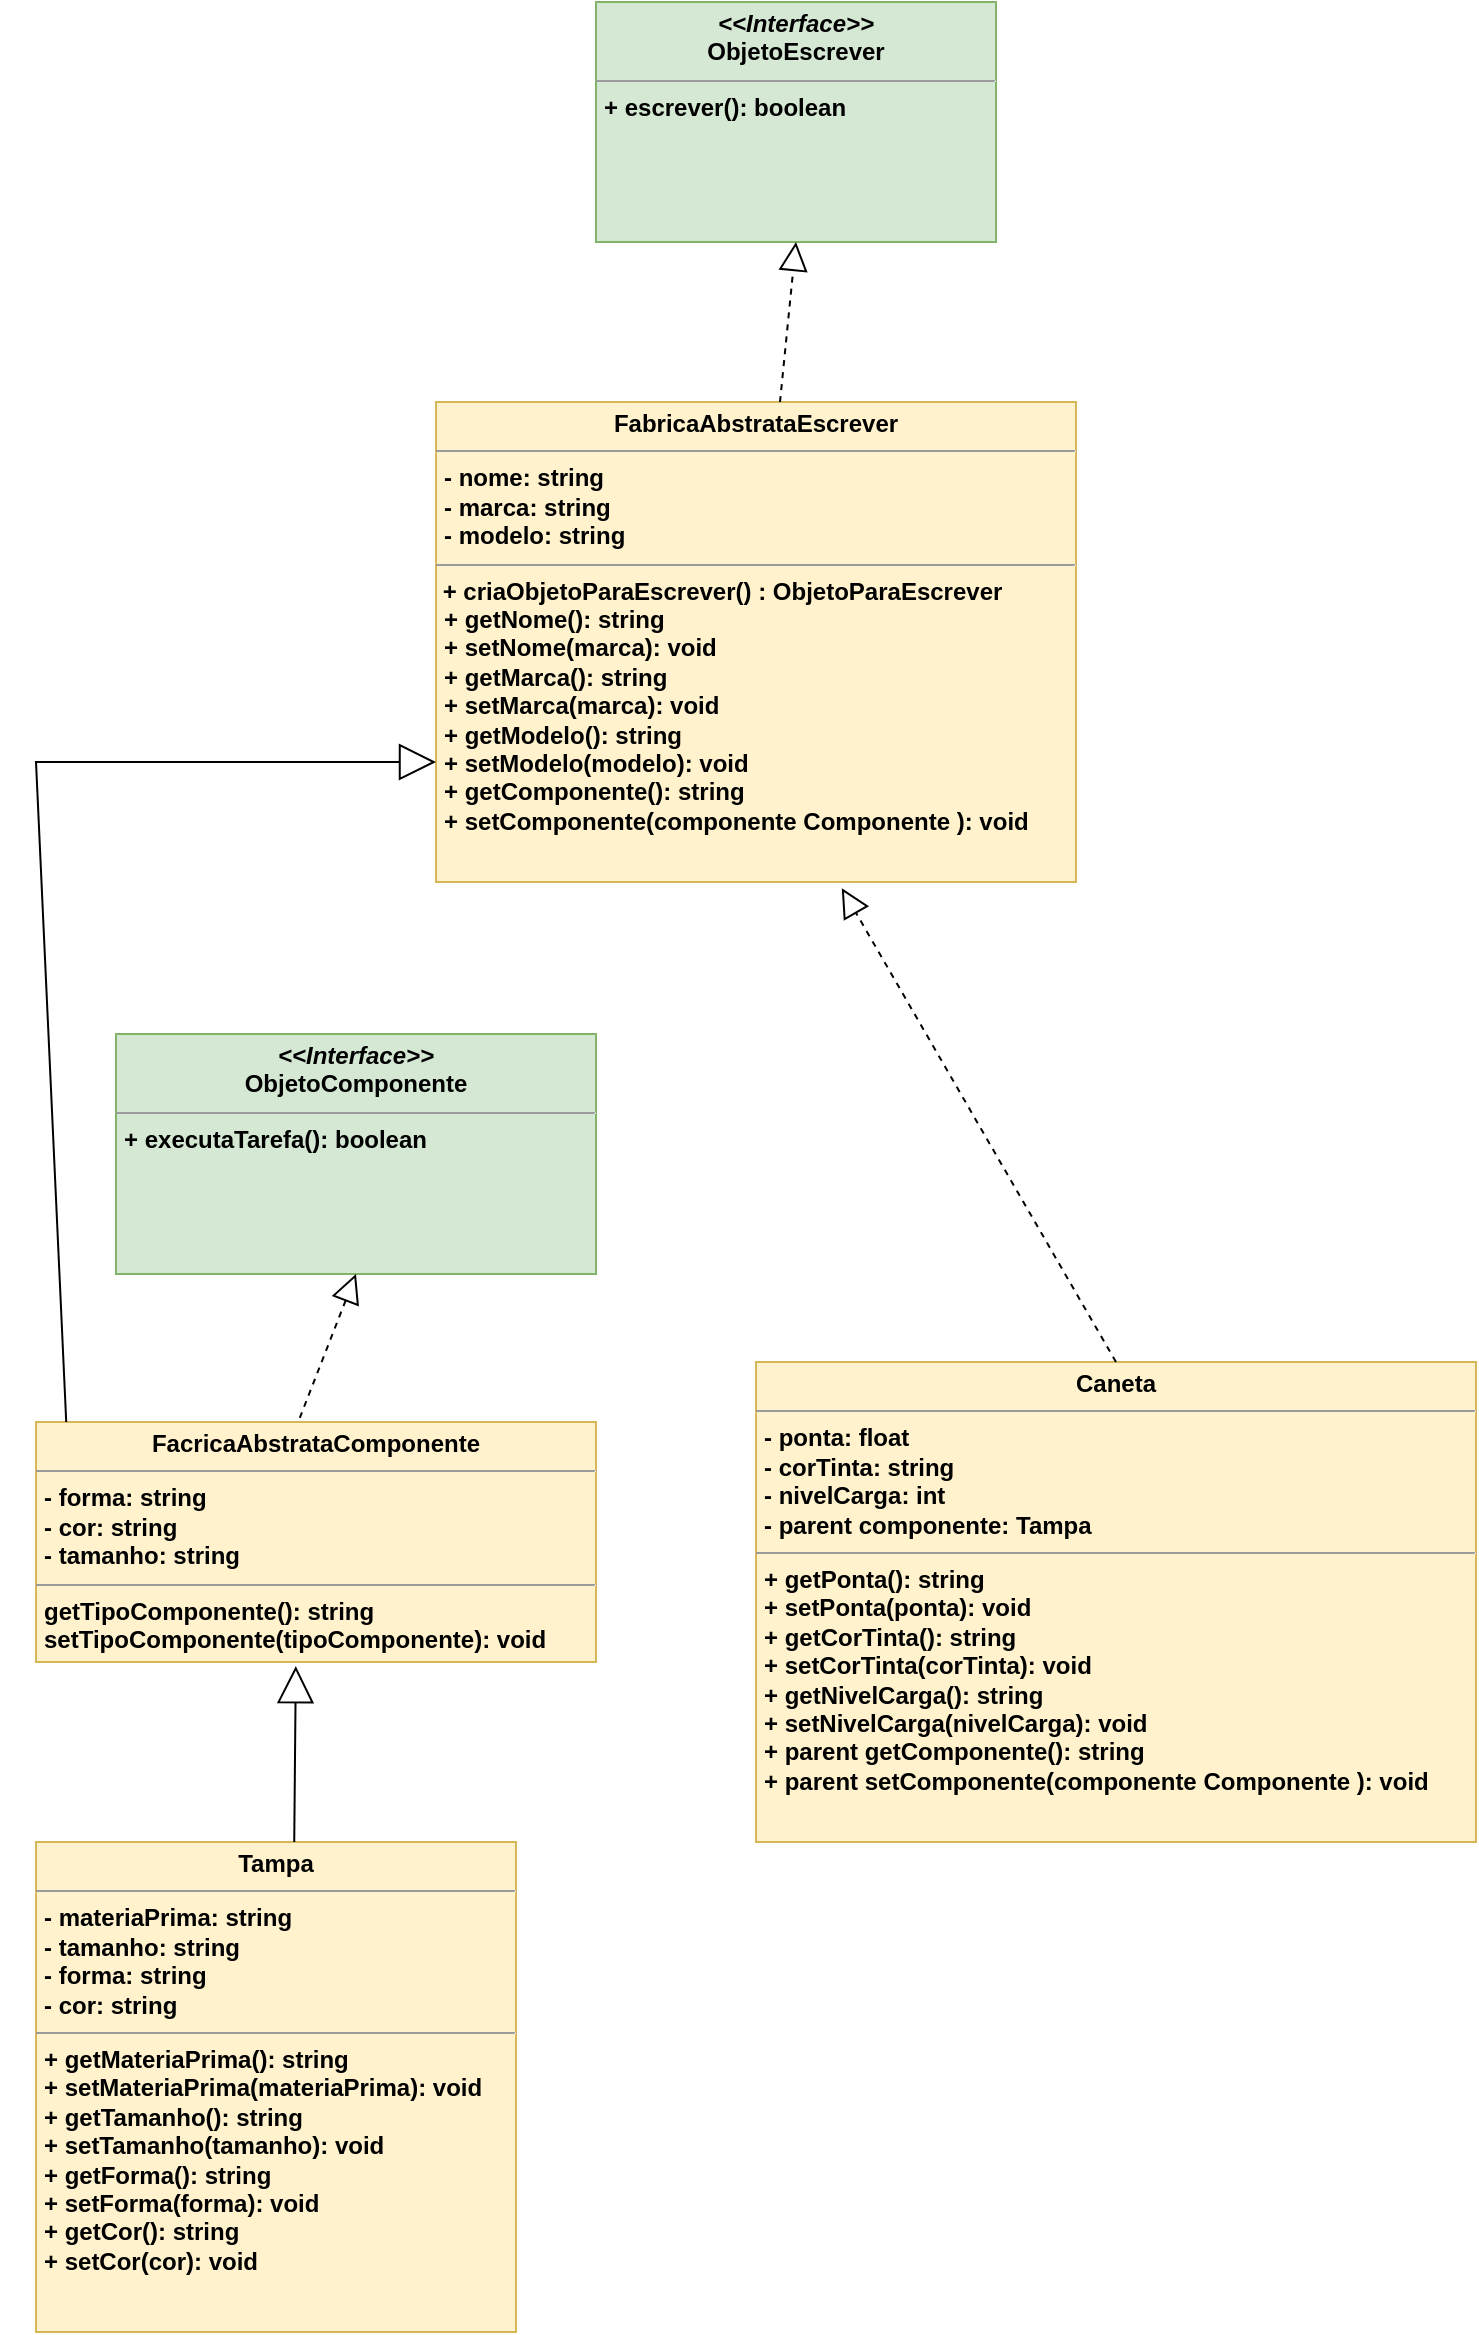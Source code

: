 <mxfile version="21.6.2" type="device">
  <diagram name="Página-1" id="fugrCPwhmp6wiOLAwd_q">
    <mxGraphModel dx="1379" dy="1965" grid="1" gridSize="10" guides="1" tooltips="1" connect="1" arrows="1" fold="1" page="1" pageScale="1" pageWidth="827" pageHeight="1169" math="0" shadow="0">
      <root>
        <mxCell id="0" />
        <mxCell id="1" parent="0" />
        <mxCell id="nKnQd_wgZkz4WcUqPOvq-1" value="&lt;p style=&quot;margin:0px;margin-top:4px;text-align:center;&quot;&gt;&lt;b&gt;&lt;i&gt;&amp;lt;&amp;lt;Interface&amp;gt;&amp;gt;&lt;/i&gt;&lt;br&gt;ObjetoEscrever&lt;/b&gt;&lt;/p&gt;&lt;hr size=&quot;1&quot;&gt;&lt;p style=&quot;margin:0px;margin-left:4px;&quot;&gt;&lt;b&gt;+ escrever(): boolean&lt;br&gt;&lt;br&gt;&lt;/b&gt;&lt;/p&gt;" style="verticalAlign=top;align=left;overflow=fill;fontSize=12;fontFamily=Helvetica;html=1;whiteSpace=wrap;fillColor=#d5e8d4;strokeColor=#82b366;" vertex="1" parent="1">
          <mxGeometry x="320" y="-1160" width="200" height="120" as="geometry" />
        </mxCell>
        <mxCell id="nKnQd_wgZkz4WcUqPOvq-2" value="&lt;p style=&quot;margin:0px;margin-top:4px;text-align:center;&quot;&gt;&lt;b&gt;FabricaAbstrataEscrever&lt;/b&gt;&lt;/p&gt;&lt;hr size=&quot;1&quot;&gt;&lt;p style=&quot;border-color: var(--border-color); margin: 0px 0px 0px 4px;&quot;&gt;&lt;b style=&quot;background-color: initial;&quot;&gt;- nome: string&lt;/b&gt;&lt;/p&gt;&lt;p style=&quot;border-color: var(--border-color); margin: 0px 0px 0px 4px;&quot;&gt;&lt;b style=&quot;background-color: initial;&quot;&gt;- marca: string&lt;/b&gt;&lt;br&gt;&lt;/p&gt;&lt;p style=&quot;border-color: var(--border-color); margin: 0px 0px 0px 4px;&quot;&gt;&lt;b style=&quot;background-color: initial;&quot;&gt;- modelo: string&lt;/b&gt;&lt;/p&gt;&lt;hr size=&quot;1&quot;&gt;&amp;nbsp;&lt;b&gt;+ criaObjetoParaEscrever() : ObjetoParaEscrever&lt;/b&gt;&amp;nbsp;&lt;br&gt;&lt;p style=&quot;border-color: var(--border-color); margin: 0px 0px 0px 4px;&quot;&gt;&lt;b style=&quot;border-color: var(--border-color); background-color: initial;&quot;&gt;+ getNome(): string&lt;/b&gt;&lt;br style=&quot;border-color: var(--border-color);&quot;&gt;&lt;/p&gt;&lt;p style=&quot;border-color: var(--border-color); margin: 0px 0px 0px 4px;&quot;&gt;&lt;b style=&quot;border-color: var(--border-color);&quot;&gt;+ setNome(marca): void&lt;/b&gt;&lt;/p&gt;&lt;p style=&quot;margin:0px;margin-left:4px;&quot;&gt;&lt;b style=&quot;background-color: initial;&quot;&gt;+ getMarca(): string&lt;/b&gt;&lt;br&gt;&lt;/p&gt;&lt;p style=&quot;margin:0px;margin-left:4px;&quot;&gt;&lt;b&gt;+ setMarca(marca): void&lt;/b&gt;&lt;/p&gt;&lt;p style=&quot;border-color: var(--border-color); margin: 0px 0px 0px 4px;&quot;&gt;&lt;b&gt;+ getModelo(): string&lt;/b&gt;&lt;/p&gt;&lt;p style=&quot;border-color: var(--border-color); margin: 0px 0px 0px 4px;&quot;&gt;&lt;b&gt;+ setModelo(modelo): void&lt;/b&gt;&lt;/p&gt;&lt;p style=&quot;border-color: var(--border-color); margin: 0px 0px 0px 4px;&quot;&gt;&lt;b style=&quot;background-color: initial;&quot;&gt;+ getComponente(): string&lt;/b&gt;&lt;br&gt;&lt;/p&gt;&lt;p style=&quot;border-color: var(--border-color); margin: 0px 0px 0px 4px;&quot;&gt;&lt;b&gt;+ setComponente(componente Componente&amp;nbsp;&lt;/b&gt;&lt;b style=&quot;background-color: initial;&quot;&gt;): void&lt;/b&gt;&lt;/p&gt;&lt;p style=&quot;border-color: var(--border-color); margin: 0px 0px 0px 4px;&quot;&gt;&lt;b&gt;&lt;br style=&quot;border-color: var(--border-color);&quot;&gt;&lt;/b&gt;&lt;/p&gt;&lt;p style=&quot;border-color: var(--border-color); margin: 0px 0px 0px 4px;&quot;&gt;&lt;b&gt;&lt;br&gt;&lt;/b&gt;&lt;/p&gt;&lt;p style=&quot;border-color: var(--border-color); margin: 0px 0px 0px 4px;&quot;&gt;&lt;b&gt;&lt;br&gt;&lt;/b&gt;&lt;/p&gt;&lt;p style=&quot;border-color: var(--border-color); margin: 0px 0px 0px 4px;&quot;&gt;&lt;b&gt;&lt;br style=&quot;border-color: var(--border-color);&quot;&gt;&lt;/b&gt;&lt;/p&gt;&lt;p style=&quot;border-color: var(--border-color); margin: 0px 0px 0px 4px;&quot;&gt;&lt;br style=&quot;border-color: var(--border-color);&quot;&gt;&lt;/p&gt;" style="verticalAlign=top;align=left;overflow=fill;fontSize=12;fontFamily=Helvetica;html=1;whiteSpace=wrap;fillColor=#fff2cc;strokeColor=#d6b656;" vertex="1" parent="1">
          <mxGeometry x="240" y="-960" width="320" height="240" as="geometry" />
        </mxCell>
        <mxCell id="nKnQd_wgZkz4WcUqPOvq-3" value="" style="endArrow=block;dashed=1;endFill=0;endSize=12;html=1;rounded=0;entryX=0.5;entryY=1;entryDx=0;entryDy=0;" edge="1" parent="1" source="nKnQd_wgZkz4WcUqPOvq-2" target="nKnQd_wgZkz4WcUqPOvq-1">
          <mxGeometry width="160" relative="1" as="geometry">
            <mxPoint x="334" y="-1030" as="sourcePoint" />
            <mxPoint x="390" y="-1000" as="targetPoint" />
          </mxGeometry>
        </mxCell>
        <mxCell id="nKnQd_wgZkz4WcUqPOvq-4" value="&lt;p style=&quot;margin:0px;margin-top:4px;text-align:center;&quot;&gt;&lt;b&gt;Caneta&lt;/b&gt;&lt;/p&gt;&lt;hr size=&quot;1&quot;&gt;&lt;p style=&quot;border-color: var(--border-color); margin: 0px 0px 0px 4px;&quot;&gt;&lt;b&gt;- ponta: float&lt;/b&gt;&lt;/p&gt;&lt;p style=&quot;border-color: var(--border-color); margin: 0px 0px 0px 4px;&quot;&gt;&lt;b&gt;- corTinta: string&lt;/b&gt;&lt;/p&gt;&lt;p style=&quot;border-color: var(--border-color); margin: 0px 0px 0px 4px;&quot;&gt;&lt;b&gt;- nivelCarga: int&lt;/b&gt;&lt;/p&gt;&lt;p style=&quot;border-color: var(--border-color); margin: 0px 0px 0px 4px;&quot;&gt;&lt;b&gt;- parent componente: Tampa&lt;/b&gt;&lt;/p&gt;&lt;hr size=&quot;1&quot;&gt;&lt;p style=&quot;margin:0px;margin-left:4px;&quot;&gt;&lt;b style=&quot;background-color: initial;&quot;&gt;+ getPonta(): string&lt;/b&gt;&lt;br&gt;&lt;/p&gt;&lt;p style=&quot;margin:0px;margin-left:4px;&quot;&gt;&lt;b&gt;+ setPonta(ponta): void&lt;/b&gt;&lt;/p&gt;&lt;p style=&quot;border-color: var(--border-color); margin: 0px 0px 0px 4px;&quot;&gt;&lt;b&gt;+ getCorTinta(): string&lt;/b&gt;&lt;/p&gt;&lt;p style=&quot;border-color: var(--border-color); margin: 0px 0px 0px 4px;&quot;&gt;&lt;b&gt;+ setCorTinta(corTinta): void&lt;/b&gt;&lt;/p&gt;&lt;p style=&quot;border-color: var(--border-color); margin: 0px 0px 0px 4px;&quot;&gt;&lt;b&gt;+ getNivelCarga(): string&lt;/b&gt;&lt;/p&gt;&lt;p style=&quot;border-color: var(--border-color); margin: 0px 0px 0px 4px;&quot;&gt;&lt;b&gt;+ setNivelCarga(nivelCarga): void&lt;/b&gt;&lt;/p&gt;&lt;p style=&quot;border-color: var(--border-color); margin: 0px 0px 0px 4px;&quot;&gt;&lt;b&gt;+ parent getComponente(): string&lt;/b&gt;&lt;/p&gt;&lt;p style=&quot;border-color: var(--border-color); margin: 0px 0px 0px 4px;&quot;&gt;&lt;b&gt;+ parent setComponente(componente Componente&amp;nbsp;&lt;/b&gt;&lt;b style=&quot;background-color: initial;&quot;&gt;): void&lt;/b&gt;&lt;/p&gt;&lt;p style=&quot;border-color: var(--border-color); margin: 0px 0px 0px 4px;&quot;&gt;&lt;b&gt;&lt;br style=&quot;border-color: var(--border-color);&quot;&gt;&lt;/b&gt;&lt;/p&gt;&lt;p style=&quot;border-color: var(--border-color); margin: 0px 0px 0px 4px;&quot;&gt;&lt;b&gt;&lt;br&gt;&lt;/b&gt;&lt;/p&gt;&lt;p style=&quot;border-color: var(--border-color); margin: 0px 0px 0px 4px;&quot;&gt;&lt;b&gt;&lt;br&gt;&lt;/b&gt;&lt;/p&gt;&lt;p style=&quot;border-color: var(--border-color); margin: 0px 0px 0px 4px;&quot;&gt;&lt;b&gt;&lt;br style=&quot;border-color: var(--border-color);&quot;&gt;&lt;/b&gt;&lt;/p&gt;&lt;p style=&quot;border-color: var(--border-color); margin: 0px 0px 0px 4px;&quot;&gt;&lt;br style=&quot;border-color: var(--border-color);&quot;&gt;&lt;/p&gt;" style="verticalAlign=top;align=left;overflow=fill;fontSize=12;fontFamily=Helvetica;html=1;whiteSpace=wrap;fillColor=#fff2cc;strokeColor=#d6b656;" vertex="1" parent="1">
          <mxGeometry x="400" y="-480" width="360" height="240" as="geometry" />
        </mxCell>
        <mxCell id="nKnQd_wgZkz4WcUqPOvq-5" value="&lt;p style=&quot;margin:0px;margin-top:4px;text-align:center;&quot;&gt;&lt;b&gt;FacricaAbstrataComponente&lt;/b&gt;&lt;/p&gt;&lt;hr size=&quot;1&quot;&gt;&lt;p style=&quot;margin:0px;margin-left:4px;&quot;&gt;&lt;b&gt;- forma: string&lt;/b&gt;&lt;/p&gt;&lt;p style=&quot;margin:0px;margin-left:4px;&quot;&gt;&lt;b&gt;- cor: string&lt;/b&gt;&lt;/p&gt;&lt;p style=&quot;margin:0px;margin-left:4px;&quot;&gt;&lt;b&gt;- tamanho: string&lt;/b&gt;&lt;/p&gt;&lt;hr size=&quot;1&quot;&gt;&lt;p style=&quot;margin:0px;margin-left:4px;&quot;&gt;&lt;b&gt;getTipoComponente(): string&lt;/b&gt;&lt;/p&gt;&lt;p style=&quot;margin:0px;margin-left:4px;&quot;&gt;&lt;b&gt;setTipoComponente(tipoComponente): void&lt;/b&gt;&lt;/p&gt;" style="verticalAlign=top;align=left;overflow=fill;fontSize=12;fontFamily=Helvetica;html=1;whiteSpace=wrap;fillColor=#fff2cc;strokeColor=#d6b656;" vertex="1" parent="1">
          <mxGeometry x="40" y="-450" width="280" height="120" as="geometry" />
        </mxCell>
        <mxCell id="nKnQd_wgZkz4WcUqPOvq-6" value="&lt;p style=&quot;margin:0px;margin-top:4px;text-align:center;&quot;&gt;&lt;b&gt;&lt;i&gt;&amp;lt;&amp;lt;Interface&amp;gt;&amp;gt;&lt;/i&gt;&lt;br&gt;ObjetoComponente&lt;/b&gt;&lt;/p&gt;&lt;hr size=&quot;1&quot;&gt;&lt;p style=&quot;margin:0px;margin-left:4px;&quot;&gt;&lt;b&gt;+ executaTarefa(): boolean&lt;br&gt;&lt;br&gt;&lt;/b&gt;&lt;/p&gt;" style="verticalAlign=top;align=left;overflow=fill;fontSize=12;fontFamily=Helvetica;html=1;whiteSpace=wrap;fillColor=#d5e8d4;strokeColor=#82b366;" vertex="1" parent="1">
          <mxGeometry x="80" y="-644" width="240" height="120" as="geometry" />
        </mxCell>
        <mxCell id="nKnQd_wgZkz4WcUqPOvq-12" value="" style="endArrow=block;endSize=16;endFill=0;html=1;rounded=0;entryX=0;entryY=0.75;entryDx=0;entryDy=0;exitX=0.054;exitY=0;exitDx=0;exitDy=0;exitPerimeter=0;" edge="1" parent="1" source="nKnQd_wgZkz4WcUqPOvq-5" target="nKnQd_wgZkz4WcUqPOvq-2">
          <mxGeometry width="160" relative="1" as="geometry">
            <mxPoint x="50" y="-460" as="sourcePoint" />
            <mxPoint x="346" y="-717" as="targetPoint" />
            <Array as="points">
              <mxPoint x="40" y="-780" />
            </Array>
          </mxGeometry>
        </mxCell>
        <mxCell id="nKnQd_wgZkz4WcUqPOvq-14" value="" style="endArrow=block;dashed=1;endFill=0;endSize=12;html=1;rounded=0;entryX=0.5;entryY=1;entryDx=0;entryDy=0;exitX=0.471;exitY=-0.017;exitDx=0;exitDy=0;exitPerimeter=0;" edge="1" parent="1" source="nKnQd_wgZkz4WcUqPOvq-5" target="nKnQd_wgZkz4WcUqPOvq-6">
          <mxGeometry width="160" relative="1" as="geometry">
            <mxPoint x="160" y="-390" as="sourcePoint" />
            <mxPoint x="180" y="-340" as="targetPoint" />
          </mxGeometry>
        </mxCell>
        <mxCell id="nKnQd_wgZkz4WcUqPOvq-15" value="&lt;p style=&quot;margin:0px;margin-top:4px;text-align:center;&quot;&gt;&lt;b&gt;Tampa&lt;/b&gt;&lt;/p&gt;&lt;hr size=&quot;1&quot;&gt;&lt;p style=&quot;margin:0px;margin-left:4px;&quot;&gt;&lt;b&gt;- materiaPrima: string&lt;/b&gt;&lt;/p&gt;&lt;p style=&quot;margin:0px;margin-left:4px;&quot;&gt;&lt;b&gt;- tamanho: string&lt;/b&gt;&lt;/p&gt;&lt;p style=&quot;margin:0px;margin-left:4px;&quot;&gt;&lt;b&gt;- forma: string&lt;/b&gt;&lt;/p&gt;&lt;p style=&quot;margin:0px;margin-left:4px;&quot;&gt;&lt;b&gt;- cor: string&amp;nbsp;&lt;/b&gt;&lt;/p&gt;&lt;hr size=&quot;1&quot;&gt;&lt;p style=&quot;border-color: var(--border-color); margin: 0px 0px 0px 4px;&quot;&gt;&lt;b&gt;+ getMateriaPrima(): string&lt;/b&gt;&lt;/p&gt;&lt;p style=&quot;border-color: var(--border-color); margin: 0px 0px 0px 4px;&quot;&gt;&lt;b&gt;+ setMateriaPrima(materiaPrima): void&lt;/b&gt;&lt;/p&gt;&lt;p style=&quot;border-color: var(--border-color); margin: 0px 0px 0px 4px;&quot;&gt;&lt;b&gt;+ getTamanho(): string&lt;/b&gt;&lt;/p&gt;&lt;p style=&quot;border-color: var(--border-color); margin: 0px 0px 0px 4px;&quot;&gt;&lt;b&gt;+ setTamanho(tamanho): void&lt;/b&gt;&lt;/p&gt;&lt;p style=&quot;border-color: var(--border-color); margin: 0px 0px 0px 4px;&quot;&gt;&lt;b&gt;+ getForma(): string&lt;/b&gt;&lt;/p&gt;&lt;p style=&quot;border-color: var(--border-color); margin: 0px 0px 0px 4px;&quot;&gt;&lt;b&gt;+ setForma(forma): void&lt;/b&gt;&lt;/p&gt;&lt;p style=&quot;border-color: var(--border-color); margin: 0px 0px 0px 4px;&quot;&gt;&lt;b&gt;+ getCor(): string&lt;/b&gt;&lt;/p&gt;&lt;p style=&quot;border-color: var(--border-color); margin: 0px 0px 0px 4px;&quot;&gt;&lt;b&gt;+ setCor(cor): void&lt;/b&gt;&lt;/p&gt;" style="verticalAlign=top;align=left;overflow=fill;fontSize=12;fontFamily=Helvetica;html=1;whiteSpace=wrap;fillColor=#fff2cc;strokeColor=#d6b656;" vertex="1" parent="1">
          <mxGeometry x="40" y="-240" width="240" height="245" as="geometry" />
        </mxCell>
        <mxCell id="nKnQd_wgZkz4WcUqPOvq-16" value="" style="endArrow=block;endSize=16;endFill=0;html=1;rounded=0;entryX=0.464;entryY=1.017;entryDx=0;entryDy=0;entryPerimeter=0;exitX=0.538;exitY=0;exitDx=0;exitDy=0;exitPerimeter=0;" edge="1" parent="1" source="nKnQd_wgZkz4WcUqPOvq-15" target="nKnQd_wgZkz4WcUqPOvq-5">
          <mxGeometry width="160" relative="1" as="geometry">
            <mxPoint x="30" y="-270" as="sourcePoint" />
            <mxPoint x="190" y="-270" as="targetPoint" />
          </mxGeometry>
        </mxCell>
        <mxCell id="nKnQd_wgZkz4WcUqPOvq-17" value="" style="endArrow=block;dashed=1;endFill=0;endSize=12;html=1;rounded=0;entryX=0.634;entryY=1.013;entryDx=0;entryDy=0;entryPerimeter=0;exitX=0.5;exitY=0;exitDx=0;exitDy=0;" edge="1" parent="1" source="nKnQd_wgZkz4WcUqPOvq-4" target="nKnQd_wgZkz4WcUqPOvq-2">
          <mxGeometry width="160" relative="1" as="geometry">
            <mxPoint x="450" y="-585" as="sourcePoint" />
            <mxPoint x="610" y="-585" as="targetPoint" />
          </mxGeometry>
        </mxCell>
      </root>
    </mxGraphModel>
  </diagram>
</mxfile>
